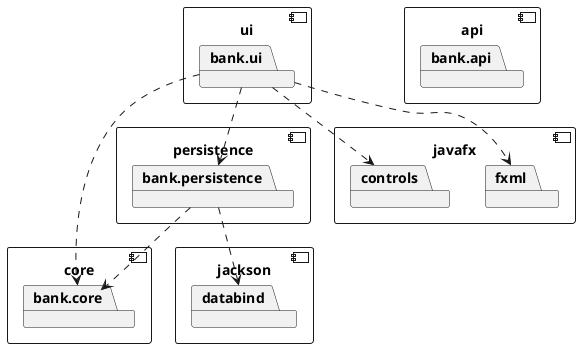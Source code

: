 @startuml architecture

component core {
	package bank.core
}

component persistence {
	package bank.persistence
}

component jackson {
    package databind
}

bank.persistence ..> databind
bank.persistence ..> bank.core

component ui {
	package bank.ui
}

component javafx {
	package fxml
    package controls
}

bank.ui ..> bank.core
bank.ui ..> bank.persistence
bank.ui ..> fxml
bank.ui ..> controls

component api {
	package bank.api
}

@enduml
